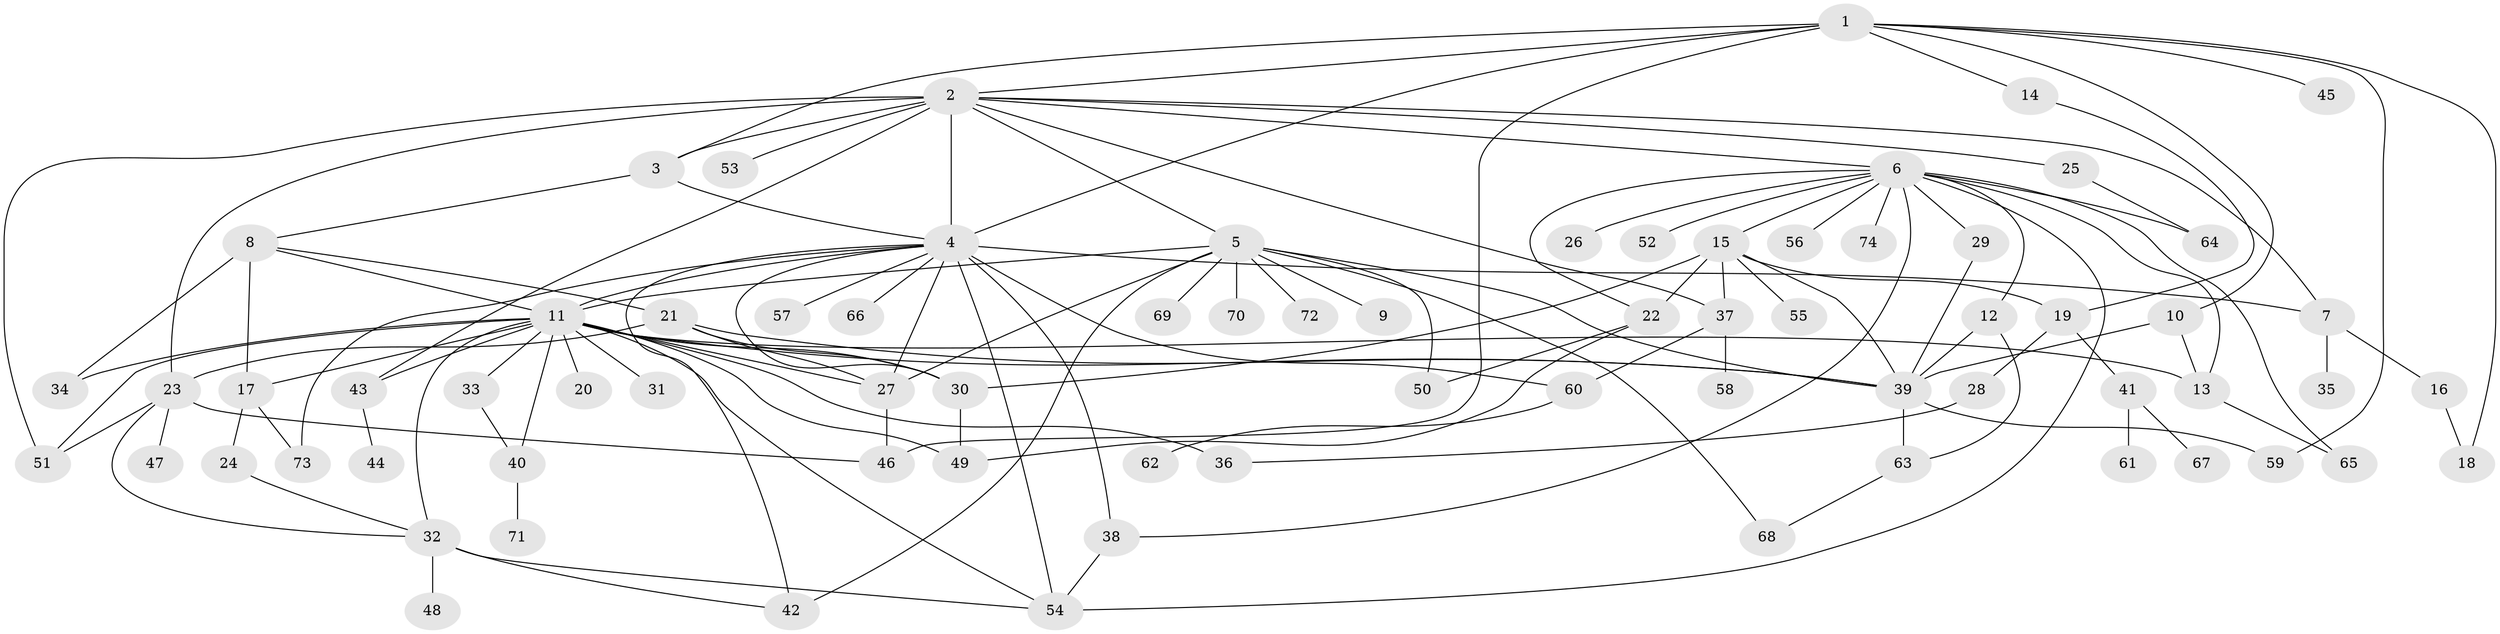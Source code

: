 // original degree distribution, {11: 0.006756756756756757, 31: 0.006756756756756757, 5: 0.04054054054054054, 2: 0.27702702702702703, 12: 0.006756756756756757, 17: 0.006756756756756757, 7: 0.02702702702702703, 9: 0.006756756756756757, 23: 0.006756756756756757, 4: 0.060810810810810814, 8: 0.02027027027027027, 1: 0.4391891891891892, 3: 0.08108108108108109, 6: 0.006756756756756757, 10: 0.006756756756756757}
// Generated by graph-tools (version 1.1) at 2025/35/03/09/25 02:35:22]
// undirected, 74 vertices, 126 edges
graph export_dot {
graph [start="1"]
  node [color=gray90,style=filled];
  1;
  2;
  3;
  4;
  5;
  6;
  7;
  8;
  9;
  10;
  11;
  12;
  13;
  14;
  15;
  16;
  17;
  18;
  19;
  20;
  21;
  22;
  23;
  24;
  25;
  26;
  27;
  28;
  29;
  30;
  31;
  32;
  33;
  34;
  35;
  36;
  37;
  38;
  39;
  40;
  41;
  42;
  43;
  44;
  45;
  46;
  47;
  48;
  49;
  50;
  51;
  52;
  53;
  54;
  55;
  56;
  57;
  58;
  59;
  60;
  61;
  62;
  63;
  64;
  65;
  66;
  67;
  68;
  69;
  70;
  71;
  72;
  73;
  74;
  1 -- 2 [weight=1.0];
  1 -- 3 [weight=1.0];
  1 -- 4 [weight=2.0];
  1 -- 10 [weight=1.0];
  1 -- 14 [weight=1.0];
  1 -- 18 [weight=1.0];
  1 -- 45 [weight=1.0];
  1 -- 46 [weight=1.0];
  1 -- 59 [weight=1.0];
  2 -- 3 [weight=1.0];
  2 -- 4 [weight=15.0];
  2 -- 5 [weight=1.0];
  2 -- 6 [weight=1.0];
  2 -- 7 [weight=1.0];
  2 -- 23 [weight=1.0];
  2 -- 25 [weight=1.0];
  2 -- 37 [weight=1.0];
  2 -- 43 [weight=1.0];
  2 -- 51 [weight=1.0];
  2 -- 53 [weight=1.0];
  3 -- 4 [weight=1.0];
  3 -- 8 [weight=1.0];
  4 -- 7 [weight=2.0];
  4 -- 11 [weight=1.0];
  4 -- 27 [weight=1.0];
  4 -- 30 [weight=2.0];
  4 -- 38 [weight=1.0];
  4 -- 42 [weight=1.0];
  4 -- 54 [weight=2.0];
  4 -- 57 [weight=1.0];
  4 -- 60 [weight=1.0];
  4 -- 66 [weight=1.0];
  4 -- 73 [weight=1.0];
  5 -- 9 [weight=1.0];
  5 -- 11 [weight=1.0];
  5 -- 27 [weight=1.0];
  5 -- 39 [weight=1.0];
  5 -- 42 [weight=1.0];
  5 -- 50 [weight=1.0];
  5 -- 68 [weight=1.0];
  5 -- 69 [weight=1.0];
  5 -- 70 [weight=1.0];
  5 -- 72 [weight=1.0];
  6 -- 12 [weight=1.0];
  6 -- 13 [weight=1.0];
  6 -- 15 [weight=1.0];
  6 -- 22 [weight=1.0];
  6 -- 26 [weight=1.0];
  6 -- 29 [weight=1.0];
  6 -- 38 [weight=1.0];
  6 -- 52 [weight=1.0];
  6 -- 54 [weight=1.0];
  6 -- 56 [weight=1.0];
  6 -- 64 [weight=1.0];
  6 -- 65 [weight=1.0];
  6 -- 74 [weight=1.0];
  7 -- 16 [weight=1.0];
  7 -- 35 [weight=1.0];
  8 -- 11 [weight=1.0];
  8 -- 17 [weight=1.0];
  8 -- 21 [weight=1.0];
  8 -- 34 [weight=3.0];
  10 -- 13 [weight=2.0];
  10 -- 39 [weight=1.0];
  11 -- 13 [weight=1.0];
  11 -- 17 [weight=1.0];
  11 -- 20 [weight=1.0];
  11 -- 27 [weight=1.0];
  11 -- 30 [weight=1.0];
  11 -- 31 [weight=1.0];
  11 -- 32 [weight=1.0];
  11 -- 33 [weight=1.0];
  11 -- 34 [weight=1.0];
  11 -- 36 [weight=4.0];
  11 -- 39 [weight=1.0];
  11 -- 40 [weight=1.0];
  11 -- 43 [weight=1.0];
  11 -- 49 [weight=1.0];
  11 -- 51 [weight=1.0];
  11 -- 54 [weight=1.0];
  12 -- 39 [weight=1.0];
  12 -- 63 [weight=1.0];
  13 -- 65 [weight=1.0];
  14 -- 19 [weight=1.0];
  15 -- 19 [weight=1.0];
  15 -- 22 [weight=1.0];
  15 -- 30 [weight=1.0];
  15 -- 37 [weight=1.0];
  15 -- 39 [weight=1.0];
  15 -- 55 [weight=1.0];
  16 -- 18 [weight=1.0];
  17 -- 24 [weight=1.0];
  17 -- 73 [weight=1.0];
  19 -- 28 [weight=1.0];
  19 -- 41 [weight=1.0];
  21 -- 23 [weight=1.0];
  21 -- 27 [weight=2.0];
  21 -- 30 [weight=1.0];
  21 -- 39 [weight=1.0];
  22 -- 49 [weight=1.0];
  22 -- 50 [weight=2.0];
  23 -- 32 [weight=1.0];
  23 -- 46 [weight=1.0];
  23 -- 47 [weight=1.0];
  23 -- 51 [weight=1.0];
  24 -- 32 [weight=1.0];
  25 -- 64 [weight=1.0];
  27 -- 46 [weight=1.0];
  28 -- 36 [weight=1.0];
  29 -- 39 [weight=1.0];
  30 -- 49 [weight=3.0];
  32 -- 42 [weight=1.0];
  32 -- 48 [weight=2.0];
  32 -- 54 [weight=1.0];
  33 -- 40 [weight=1.0];
  37 -- 58 [weight=1.0];
  37 -- 60 [weight=1.0];
  38 -- 54 [weight=2.0];
  39 -- 59 [weight=1.0];
  39 -- 63 [weight=1.0];
  40 -- 71 [weight=1.0];
  41 -- 61 [weight=1.0];
  41 -- 67 [weight=1.0];
  43 -- 44 [weight=1.0];
  60 -- 62 [weight=1.0];
  63 -- 68 [weight=1.0];
}
